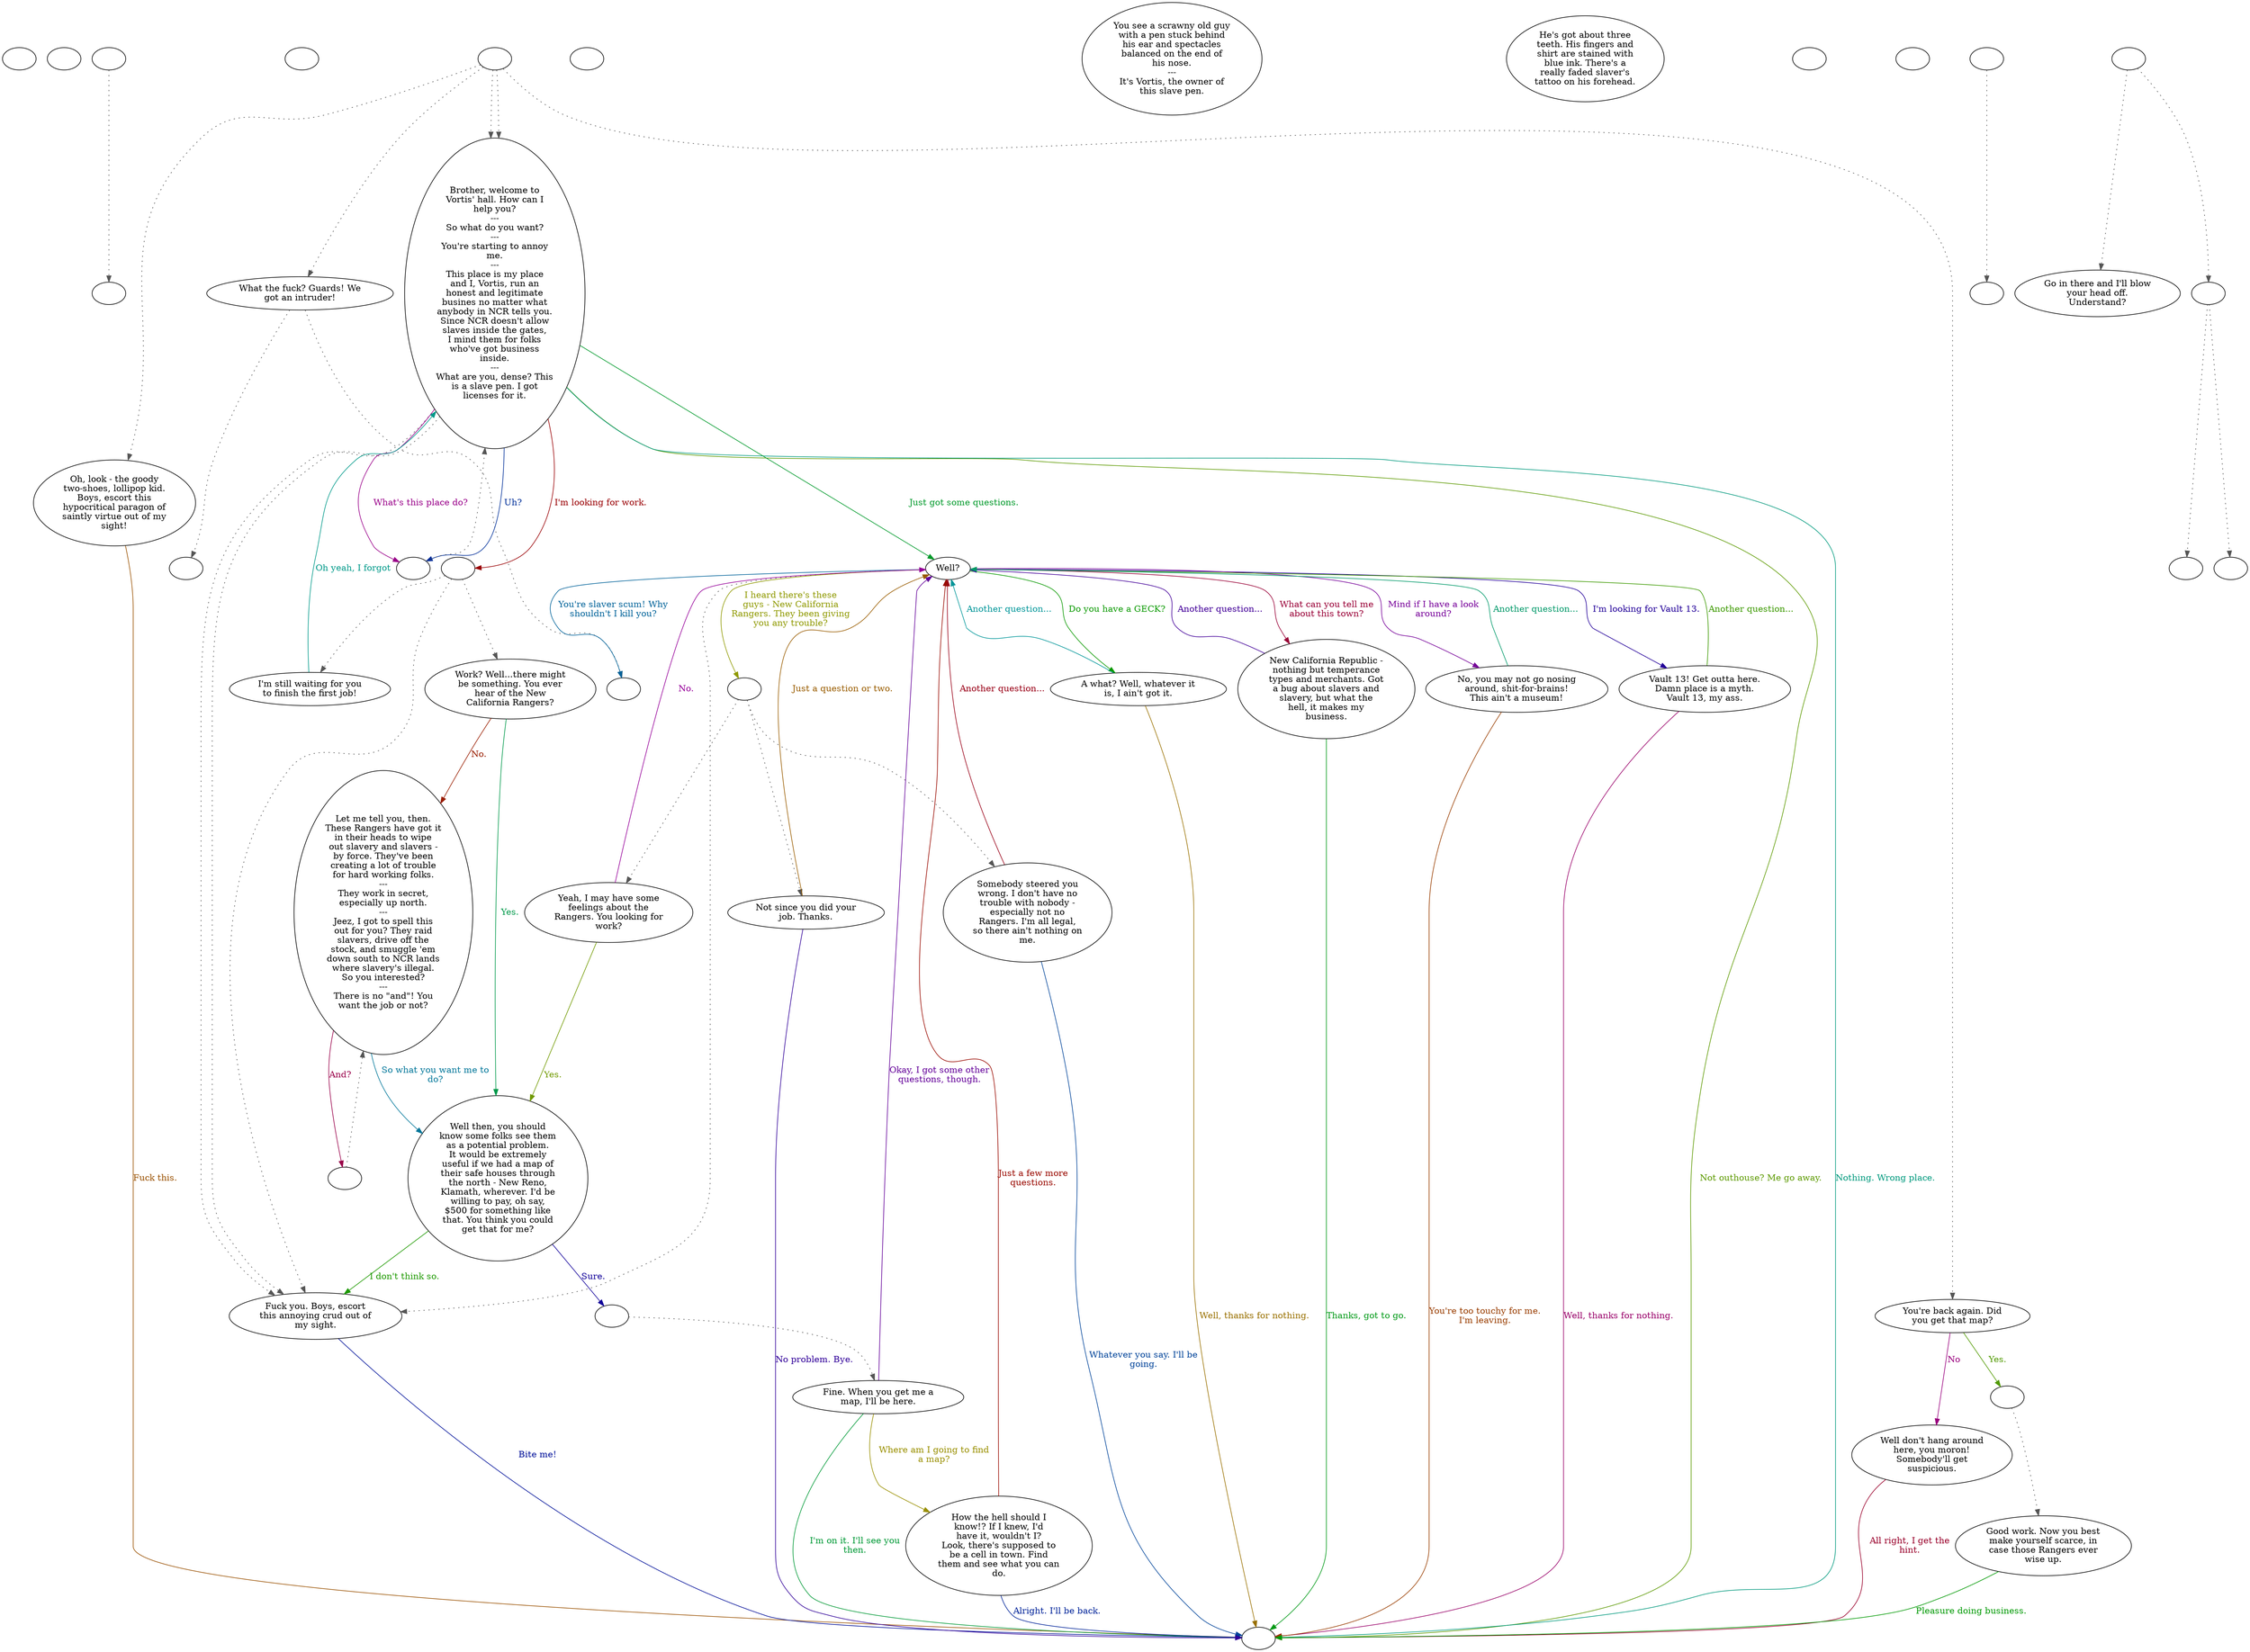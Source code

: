 digraph scvortis {
  "checkPartyMembersNearDoor" [style=filled       fillcolor="#FFFFFF"       color="#000000"]
  "checkPartyMembersNearDoor" [label=""]
  "start" [style=filled       fillcolor="#FFFFFF"       color="#000000"]
  "start" [label=""]
  "critter_p_proc" [style=filled       fillcolor="#FFFFFF"       color="#000000"]
  "critter_p_proc" -> "anim_end_call" [style=dotted color="#555555"]
  "critter_p_proc" [label=""]
  "pickup_p_proc" [style=filled       fillcolor="#FFFFFF"       color="#000000"]
  "pickup_p_proc" [label=""]
  "talk_p_proc" [style=filled       fillcolor="#FFFFFF"       color="#000000"]
  "talk_p_proc" -> "Node021" [style=dotted color="#555555"]
  "talk_p_proc" -> "Node016" [style=dotted color="#555555"]
  "talk_p_proc" -> "Node001" [style=dotted color="#555555"]
  "talk_p_proc" -> "Node002" [style=dotted color="#555555"]
  "talk_p_proc" -> "Node001" [style=dotted color="#555555"]
  "talk_p_proc" [label=""]
  "destroy_p_proc" [style=filled       fillcolor="#FFFFFF"       color="#000000"]
  "destroy_p_proc" [label=""]
  "look_at_p_proc" [style=filled       fillcolor="#FFFFFF"       color="#000000"]
  "look_at_p_proc" [label="You see a scrawny old guy\nwith a pen stuck behind\nhis ear and spectacles\nbalanced on the end of\nhis nose.\n---\nIt's Vortis, the owner of\nthis slave pen."]
  "description_p_proc" [style=filled       fillcolor="#FFFFFF"       color="#000000"]
  "description_p_proc" [label="He's got about three\nteeth. His fingers and\nshirt are stained with\nblue ink. There's a\nreally faded slaver's\ntattoo on his forehead."]
  "use_skill_on_p_proc" [style=filled       fillcolor="#FFFFFF"       color="#000000"]
  "use_skill_on_p_proc" [label=""]
  "damage_p_proc" [style=filled       fillcolor="#FFFFFF"       color="#000000"]
  "damage_p_proc" [label=""]
  "map_enter_p_proc" [style=filled       fillcolor="#FFFFFF"       color="#000000"]
  "map_enter_p_proc" -> "doLoadStuff" [style=dotted color="#555555"]
  "map_enter_p_proc" [label=""]
  "Node998" [style=filled       fillcolor="#FFFFFF"       color="#000000"]
  "Node998" [label=""]
  "Node999" [style=filled       fillcolor="#FFFFFF"       color="#000000"]
  "Node999" [label=""]
  "Node001" [style=filled       fillcolor="#FFFFFF"       color="#000000"]
  "Node001" -> "Node005" [style=dotted color="#555555"]
  "Node001" -> "Node005" [style=dotted color="#555555"]
  "Node001" [label="Brother, welcome to\nVortis' hall. How can I\nhelp you?\n---\nSo what do you want?\n---\nYou're starting to annoy\nme.\n---\nThis place is my place\nand I, Vortis, run an\nhonest and legitimate\nbusines no matter what\nanybody in NCR tells you.\nSince NCR doesn't allow\nslaves inside the gates,\nI mind them for folks\nwho've got business\ninside.\n---\nWhat are you, dense? This\nis a slave pen. I got\nlicenses for it."]
  "Node001" -> "Node003" [label="Just got some questions." color="#00992A" fontcolor="#00992A"]
  "Node001" -> "Node0405a" [label="I'm looking for work." color="#990003" fontcolor="#990003"]
  "Node001" -> "Node001r" [label="Uh?" color="#002F99" fontcolor="#002F99"]
  "Node001" -> "Node999" [label="Not outhouse? Me go away." color="#5C9900" fontcolor="#5C9900"]
  "Node001" -> "Node001r" [label="What's this place do?" color="#990089" fontcolor="#990089"]
  "Node001" -> "Node999" [label="Nothing. Wrong place." color="#00997D" fontcolor="#00997D"]
  "Node002" [style=filled       fillcolor="#FFFFFF"       color="#000000"]
  "Node002" [label="Oh, look - the goody\ntwo-shoes, lollipop kid.\nBoys, escort this\nhypocritical paragon of\nsaintly virtue out of my\nsight!"]
  "Node002" -> "Node999" [label="Fuck this." color="#995000" fontcolor="#995000"]
  "Node003" [style=filled       fillcolor="#FFFFFF"       color="#000000"]
  "Node003" -> "Node005" [style=dotted color="#555555"]
  "Node003" [label="Well?"]
  "Node003" -> "Node006" [label="I'm looking for Vault 13." color="#230099" fontcolor="#230099"]
  "Node003" -> "Node007" [label="Do you have a GECK?" color="#099900" fontcolor="#099900"]
  "Node003" -> "Node008" [label="What can you tell me\nabout this town?" color="#990036" fontcolor="#990036"]
  "Node003" -> "Node998" [label="You're slaver scum! Why\nshouldn't I kill you?" color="#006299" fontcolor="#006299"]
  "Node003" -> "Node91018a" [label="I heard there's these\nguys - New California\nRangers. They been giving\nyou any trouble?" color="#8F9900" fontcolor="#8F9900"]
  "Node003" -> "Node011" [label="Mind if I have a look\naround?" color="#760099" fontcolor="#760099"]
  "Node004" [style=filled       fillcolor="#FFFFFF"       color="#000000"]
  "Node004" [label="Work? Well...there might\nbe something. You ever\nhear of the New\nCalifornia Rangers?"]
  "Node004" -> "Node012" [label="Yes." color="#00994A" fontcolor="#00994A"]
  "Node004" -> "Node013" [label="No." color="#991D00" fontcolor="#991D00"]
  "Node005" [style=filled       fillcolor="#FFFFFF"       color="#000000"]
  "Node005" [label="Fuck you. Boys, escort\nthis annoying crud out of\nmy sight."]
  "Node005" -> "Node999" [label="Bite me!" color="#001099" fontcolor="#001099"]
  "Node006" [style=filled       fillcolor="#FFFFFF"       color="#000000"]
  "Node006" [label="Vault 13! Get outta here.\nDamn place is a myth.\nVault 13, my ass."]
  "Node006" -> "Node003" [label="Another question..." color="#3C9900" fontcolor="#3C9900"]
  "Node006" -> "Node999" [label="Well, thanks for nothing." color="#990069" fontcolor="#990069"]
  "Node007" [style=filled       fillcolor="#FFFFFF"       color="#000000"]
  "Node007" [label="A what? Well, whatever it\nis, I ain't got it."]
  "Node007" -> "Node003" [label="Another question..." color="#009699" fontcolor="#009699"]
  "Node007" -> "Node999" [label="Well, thanks for nothing." color="#997000" fontcolor="#997000"]
  "Node008" [style=filled       fillcolor="#FFFFFF"       color="#000000"]
  "Node008" [label="New California Republic -\nnothing but temperance\ntypes and merchants. Got\na bug about slavers and\nslavery, but what the\nhell, it makes my\nbusiness."]
  "Node008" -> "Node003" [label="Another question..." color="#430099" fontcolor="#430099"]
  "Node008" -> "Node999" [label="Thanks, got to go." color="#009916" fontcolor="#009916"]
  "Node009" [style=filled       fillcolor="#FFFFFF"       color="#000000"]
  "Node009" [label="Somebody steered you\nwrong. I don't have no\ntrouble with nobody -\nespecially not no\nRangers. I'm all legal,\nso there ain't nothing on\nme."]
  "Node009" -> "Node003" [label="Another question..." color="#990016" fontcolor="#990016"]
  "Node009" -> "Node999" [label="Whatever you say. I'll be\ngoing." color="#004399" fontcolor="#004399"]
  "Node010" [style=filled       fillcolor="#FFFFFF"       color="#000000"]
  "Node010" [label="Yeah, I may have some\nfeelings about the\nRangers. You looking for\nwork?"]
  "Node010" -> "Node012" [label="Yes." color="#709900" fontcolor="#709900"]
  "Node010" -> "Node003" [label="No." color="#960099" fontcolor="#960099"]
  "Node011" [style=filled       fillcolor="#FFFFFF"       color="#000000"]
  "Node011" [label="No, you may not go nosing\naround, shit-for-brains!\nThis ain't a museum!"]
  "Node011" -> "Node003" [label="Another question..." color="#009969" fontcolor="#009969"]
  "Node011" -> "Node999" [label="You're too touchy for me.\nI'm leaving." color="#993D00" fontcolor="#993D00"]
  "Node012" [style=filled       fillcolor="#FFFFFF"       color="#000000"]
  "Node012" [label="Well then, you should\nknow some folks see them\nas a potential problem.\nIt would be extremely\nuseful if we had a map of\ntheir safe houses through\nthe north - New Reno,\nKlamath, wherever. I'd be\nwilling to pay, oh say,\n$500 for something like\nthat. You think you could\nget that for me?"]
  "Node012" -> "Node014a" [label="Sure." color="#100099" fontcolor="#100099"]
  "Node012" -> "Node005" [label="I don't think so." color="#1D9900" fontcolor="#1D9900"]
  "Node013" [style=filled       fillcolor="#FFFFFF"       color="#000000"]
  "Node013" [label="Let me tell you, then.\nThese Rangers have got it\nin their heads to wipe\nout slavery and slavers -\nby force. They've been\ncreating a lot of trouble\nfor hard working folks.\n---\nThey work in secret,\nespecially up north.\n---\nJeez, I got to spell this\nout for you? They raid\nslavers, drive off the\nstock, and smuggle 'em\ndown south to NCR lands\nwhere slavery's illegal.\nSo you interested?\n---\nThere is no \"and\"! You\nwant the job or not?"]
  "Node013" -> "Node013r" [label="And?" color="#990049" fontcolor="#990049"]
  "Node013" -> "Node012" [label="So what you want me to\ndo?" color="#007699" fontcolor="#007699"]
  "Node014" [style=filled       fillcolor="#FFFFFF"       color="#000000"]
  "Node014" [label="Fine. When you get me a\nmap, I'll be here."]
  "Node014" -> "Node015" [label="Where am I going to find\na map?" color="#998F00" fontcolor="#998F00"]
  "Node014" -> "Node003" [label="Okay, I got some other\nquestions, though." color="#630099" fontcolor="#630099"]
  "Node014" -> "Node999" [label="I'm on it. I'll see you\nthen." color="#009936" fontcolor="#009936"]
  "Node015" [style=filled       fillcolor="#FFFFFF"       color="#000000"]
  "Node015" [label="How the hell should I\nknow!? If I knew, I'd\nhave it, wouldn't I?\nLook, there's supposed to\nbe a cell in town. Find\nthem and see what you can\ndo."]
  "Node015" -> "Node003" [label="Just a few more\nquestions." color="#990900" fontcolor="#990900"]
  "Node015" -> "Node999" [label="Alright. I'll be back." color="#002399" fontcolor="#002399"]
  "Node016" [style=filled       fillcolor="#FFFFFF"       color="#000000"]
  "Node016" [label="You're back again. Did\nyou get that map?"]
  "Node016" -> "Node19a" [label="Yes." color="#509900" fontcolor="#509900"]
  "Node016" -> "Node020" [label="No" color="#99007D" fontcolor="#99007D"]
  "Node017" [style=filled       fillcolor="#FFFFFF"       color="#000000"]
  "Node017" [label="I'm still waiting for you\nto finish the first job!"]
  "Node017" -> "Node001" [label="Oh yeah, I forgot" color="#009989" fontcolor="#009989"]
  "Node018" [style=filled       fillcolor="#FFFFFF"       color="#000000"]
  "Node018" [label="Not since you did your\njob. Thanks."]
  "Node018" -> "Node003" [label="Just a question or two." color="#995C00" fontcolor="#995C00"]
  "Node018" -> "Node999" [label="No problem. Bye." color="#300099" fontcolor="#300099"]
  "Node019" [style=filled       fillcolor="#FFFFFF"       color="#000000"]
  "Node019" [label="Good work. Now you best\nmake yourself scarce, in\ncase those Rangers ever\nwise up."]
  "Node019" -> "Node999" [label="Pleasure doing business." color="#009903" fontcolor="#009903"]
  "Node020" [style=filled       fillcolor="#FFFFFF"       color="#000000"]
  "Node020" [label="Well don't hang around\nhere, you moron!\nSomebody'll get\nsuspicious."]
  "Node020" -> "Node999" [label="All right, I get the\nhint." color="#99002A" fontcolor="#99002A"]
  "Node021" [style=filled       fillcolor="#FFFFFF"       color="#000000"]
  "Node021" -> "Node998" [style=dotted color="#555555"]
  "Node021" -> "callGuards" [style=dotted color="#555555"]
  "Node021" [label="What the fuck? Guards! We\ngot an intruder!"]
  "Node022" [style=filled       fillcolor="#FFFFFF"       color="#000000"]
  "Node022" [label="Go in there and I'll blow\nyour head off.\nUnderstand?"]
  "doLoadStuff" [style=filled       fillcolor="#FFFFFF"       color="#000000"]
  "doLoadStuff" [label=""]
  "callGuards" [style=filled       fillcolor="#FFFFFF"       color="#000000"]
  "callGuards" [label=""]
  "checkTime" [style=filled       fillcolor="#FFFFFF"       color="#000000"]
  "checkTime" -> "walkToOffice" [style=dotted color="#555555"]
  "checkTime" -> "walkToBed" [style=dotted color="#555555"]
  "checkTime" [label=""]
  "anim_end_call" [style=filled       fillcolor="#FFFFFF"       color="#000000"]
  "anim_end_call" [label=""]
  "timed_event_p_proc" [style=filled       fillcolor="#FFFFFF"       color="#000000"]
  "timed_event_p_proc" -> "checkTime" [style=dotted color="#555555"]
  "timed_event_p_proc" -> "Node022" [style=dotted color="#555555"]
  "timed_event_p_proc" [label=""]
  "Node0405a" [style=filled       fillcolor="#FFFFFF"       color="#000000"]
  "Node0405a" -> "Node017" [style=dotted color="#555555"]
  "Node0405a" -> "Node005" [style=dotted color="#555555"]
  "Node0405a" -> "Node004" [style=dotted color="#555555"]
  "Node0405a" [label=""]
  "Node001r" [style=filled       fillcolor="#FFFFFF"       color="#000000"]
  "Node001r" -> "Node001" [style=dotted color="#555555"]
  "Node001r" [label=""]
  "Node91018a" [style=filled       fillcolor="#FFFFFF"       color="#000000"]
  "Node91018a" -> "Node018" [style=dotted color="#555555"]
  "Node91018a" -> "Node009" [style=dotted color="#555555"]
  "Node91018a" -> "Node010" [style=dotted color="#555555"]
  "Node91018a" [label=""]
  "Node014a" [style=filled       fillcolor="#FFFFFF"       color="#000000"]
  "Node014a" -> "Node014" [style=dotted color="#555555"]
  "Node014a" [label=""]
  "Node013r" [style=filled       fillcolor="#FFFFFF"       color="#000000"]
  "Node013r" -> "Node013" [style=dotted color="#555555"]
  "Node013r" [label=""]
  "Node19a" [style=filled       fillcolor="#FFFFFF"       color="#000000"]
  "Node19a" -> "Node019" [style=dotted color="#555555"]
  "Node19a" [label=""]
  "walkToOffice" [style=filled       fillcolor="#FFFFFF"       color="#000000"]
  "walkToOffice" [label=""]
  "walkToBed" [style=filled       fillcolor="#FFFFFF"       color="#000000"]
  "walkToBed" [label=""]
}